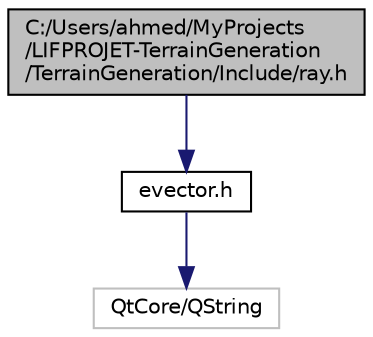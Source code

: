 digraph "C:/Users/ahmed/MyProjects/LIFPROJET-TerrainGeneration/TerrainGeneration/Include/ray.h"
{
 // LATEX_PDF_SIZE
  edge [fontname="Helvetica",fontsize="10",labelfontname="Helvetica",labelfontsize="10"];
  node [fontname="Helvetica",fontsize="10",shape=record];
  Node1 [label="C:/Users/ahmed/MyProjects\l/LIFPROJET-TerrainGeneration\l/TerrainGeneration/Include/ray.h",height=0.2,width=0.4,color="black", fillcolor="grey75", style="filled", fontcolor="black",tooltip=" "];
  Node1 -> Node2 [color="midnightblue",fontsize="10",style="solid",fontname="Helvetica"];
  Node2 [label="evector.h",height=0.2,width=0.4,color="black", fillcolor="white", style="filled",URL="$evector_8h.html",tooltip=" "];
  Node2 -> Node3 [color="midnightblue",fontsize="10",style="solid",fontname="Helvetica"];
  Node3 [label="QtCore/QString",height=0.2,width=0.4,color="grey75", fillcolor="white", style="filled",tooltip=" "];
}

